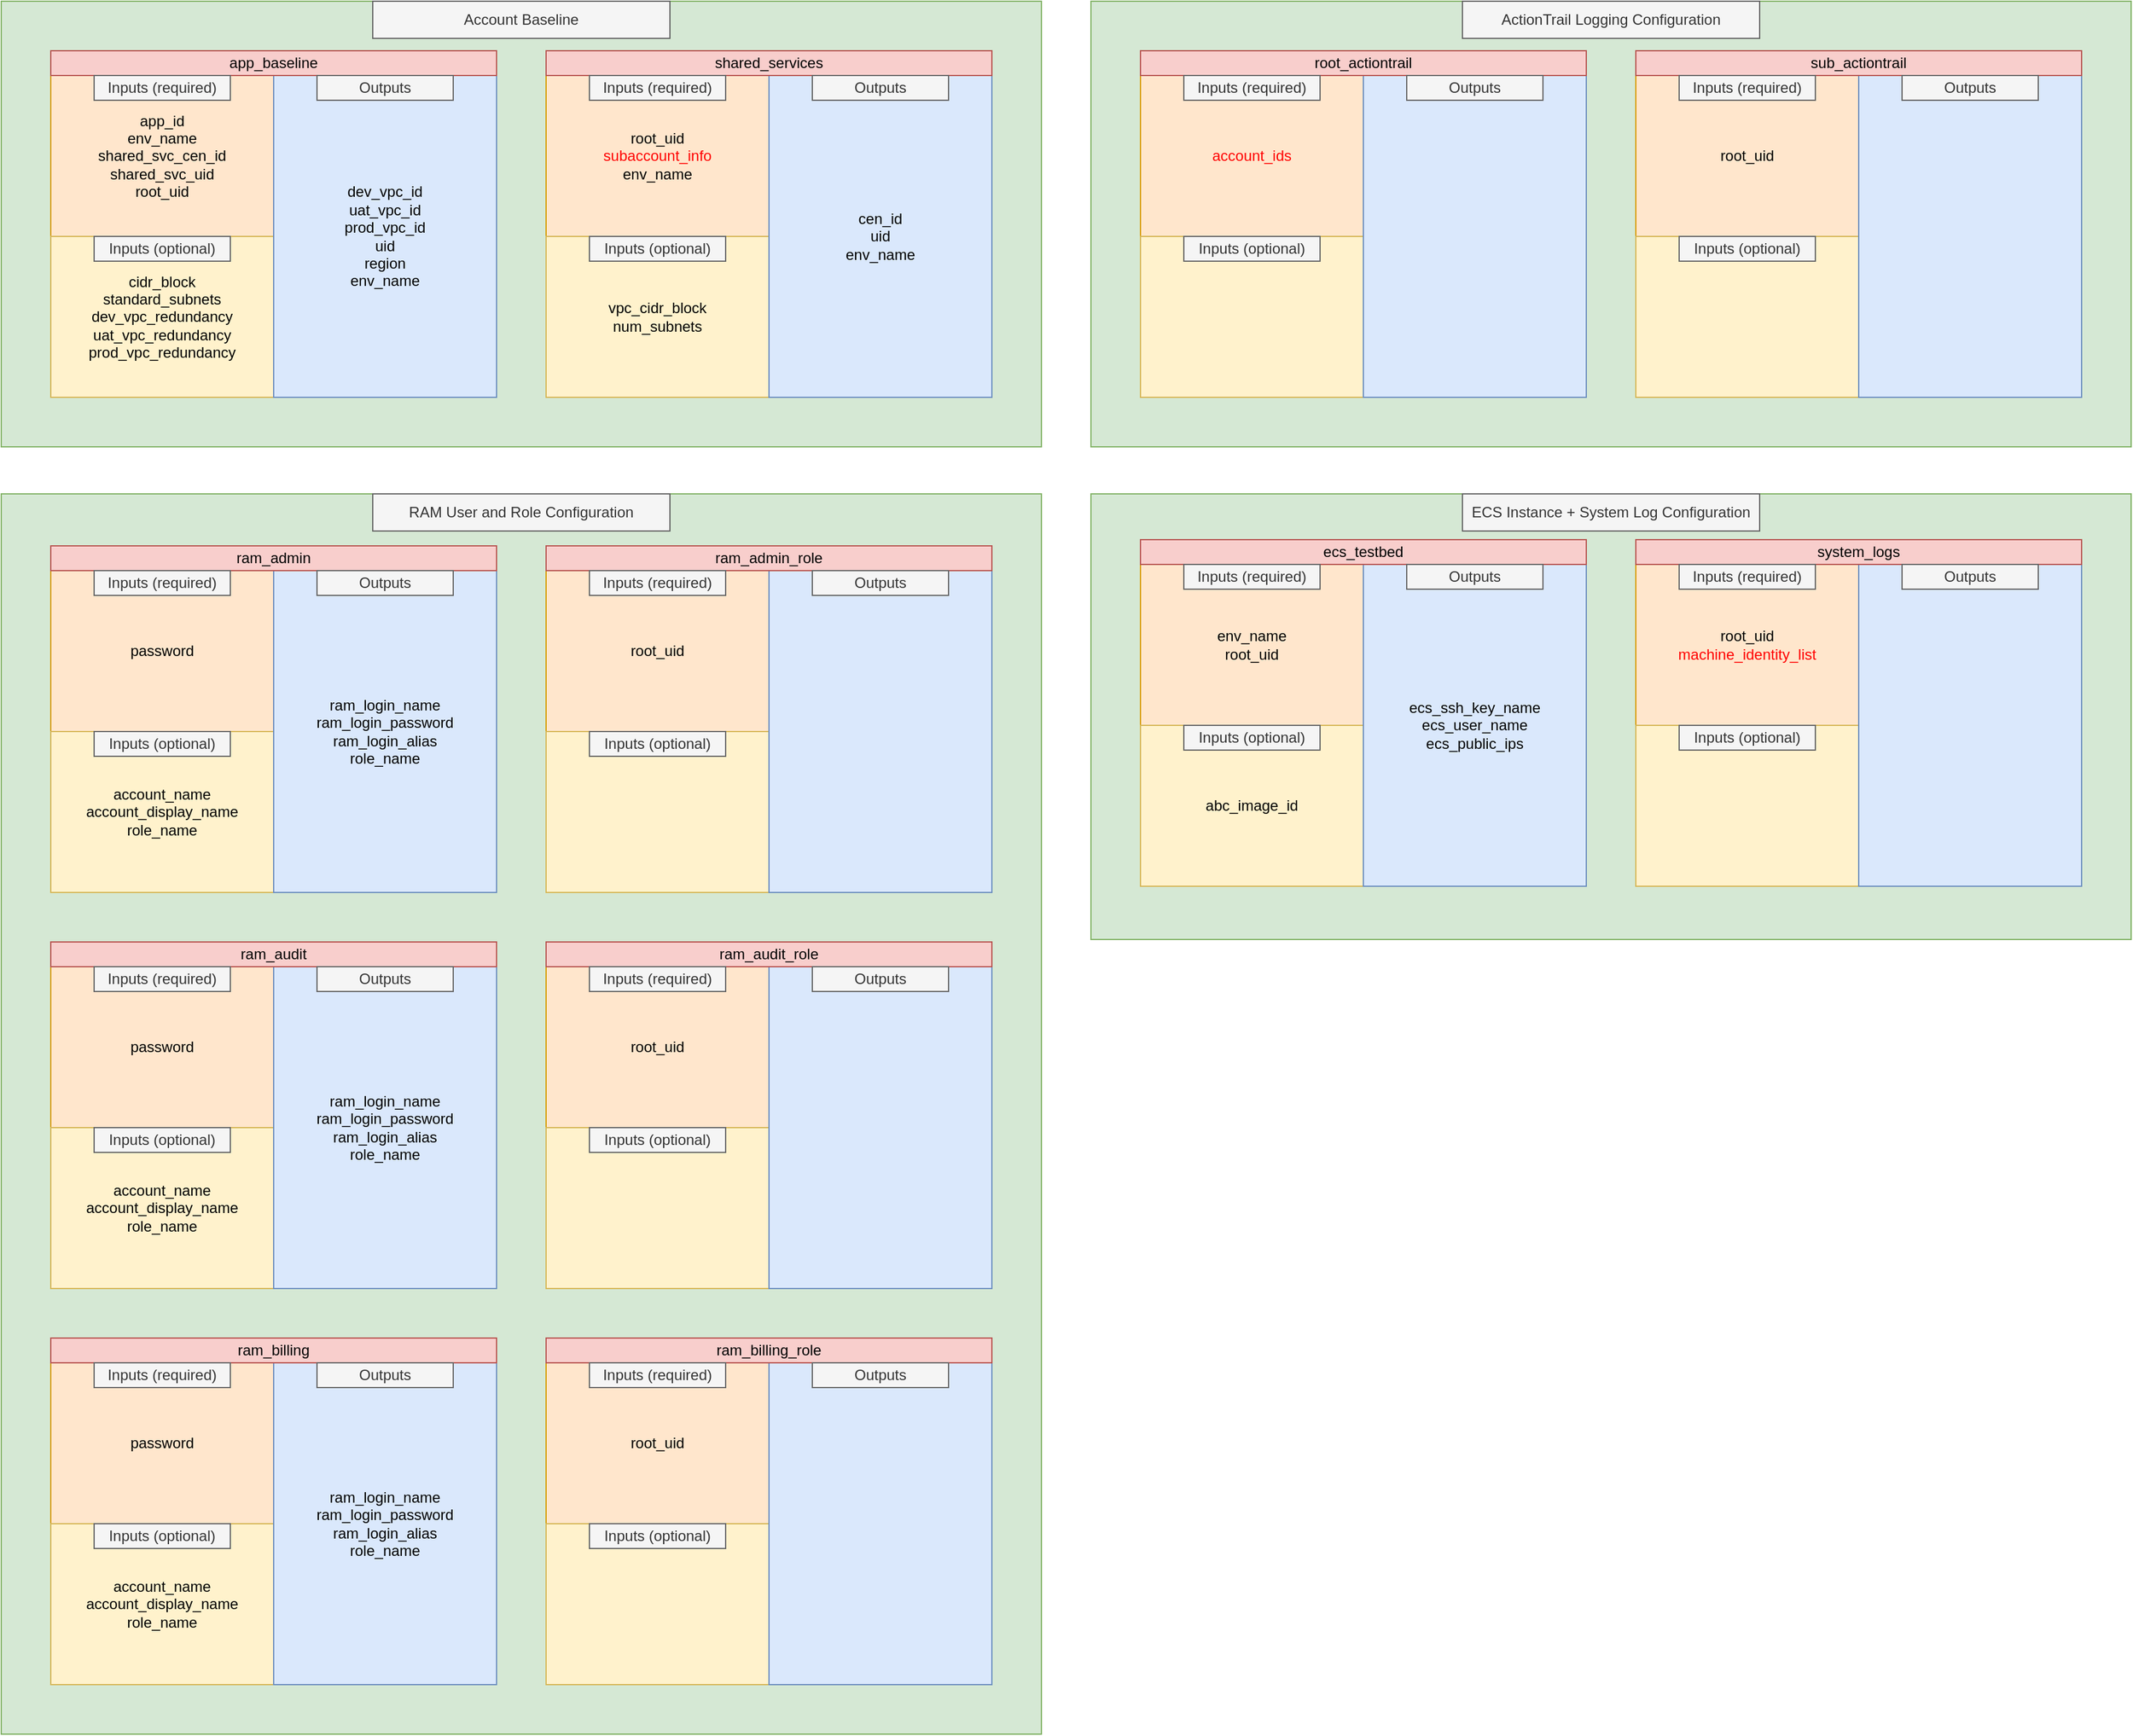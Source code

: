 <mxfile version="12.6.1" type="device"><diagram id="WderzI0OyaG4_k2JJtt3" name="Page-1"><mxGraphModel dx="946" dy="1633" grid="1" gridSize="10" guides="1" tooltips="1" connect="1" arrows="1" fold="1" page="1" pageScale="1" pageWidth="850" pageHeight="1100" math="0" shadow="0"><root><mxCell id="0"/><mxCell id="1" parent="0"/><mxCell id="G3HC4TrlHfxONSPc3x1f-86" value="" style="rounded=0;whiteSpace=wrap;html=1;shadow=0;comic=0;strokeWidth=1;fillColor=#d5e8d4;strokeColor=#82b366;" vertex="1" parent="1"><mxGeometry x="880" y="318" width="840" height="360" as="geometry"/></mxCell><mxCell id="G3HC4TrlHfxONSPc3x1f-84" value="" style="rounded=0;whiteSpace=wrap;html=1;shadow=0;comic=0;strokeWidth=1;fillColor=#d5e8d4;strokeColor=#82b366;" vertex="1" parent="1"><mxGeometry x="880" y="-80" width="840" height="360" as="geometry"/></mxCell><mxCell id="G3HC4TrlHfxONSPc3x1f-85" value="ActionTrail Logging Configuration" style="rounded=0;whiteSpace=wrap;html=1;shadow=0;comic=0;strokeWidth=1;fillColor=#f5f5f5;strokeColor=#666666;fontColor=#333333;" vertex="1" parent="1"><mxGeometry x="1180" y="-80" width="240" height="30" as="geometry"/></mxCell><mxCell id="G3HC4TrlHfxONSPc3x1f-60" value="" style="rounded=0;whiteSpace=wrap;html=1;shadow=0;comic=0;strokeWidth=1;fillColor=#d5e8d4;strokeColor=#82b366;" vertex="1" parent="1"><mxGeometry y="318" width="840" height="1002" as="geometry"/></mxCell><mxCell id="G3HC4TrlHfxONSPc3x1f-59" value="" style="rounded=0;whiteSpace=wrap;html=1;shadow=0;comic=0;strokeWidth=1;fillColor=#d5e8d4;strokeColor=#82b366;" vertex="1" parent="1"><mxGeometry y="-80" width="840" height="360" as="geometry"/></mxCell><mxCell id="G3HC4TrlHfxONSPc3x1f-1" value="app_id&lt;br&gt;env_name&lt;br&gt;shared_svc_cen_id&lt;br&gt;shared_svc_uid&lt;br&gt;root_uid" style="rounded=0;whiteSpace=wrap;html=1;fillColor=#ffe6cc;strokeColor=#d79b00;strokeWidth=1;" vertex="1" parent="1"><mxGeometry x="40" y="-20" width="180" height="130" as="geometry"/></mxCell><mxCell id="G3HC4TrlHfxONSPc3x1f-3" value="cidr_block&lt;br&gt;standard_subnets&lt;br&gt;&lt;div&gt;dev_vpc_redundancy&lt;/div&gt;&lt;div&gt;uat_vpc_redundancy&lt;/div&gt;&lt;div&gt;prod_vpc_redundancy&lt;/div&gt;" style="rounded=0;whiteSpace=wrap;html=1;fillColor=#fff2cc;strokeColor=#d6b656;strokeWidth=1;" vertex="1" parent="1"><mxGeometry x="40" y="110" width="180" height="130" as="geometry"/></mxCell><mxCell id="G3HC4TrlHfxONSPc3x1f-6" value="dev_vpc_id&lt;br&gt;uat_vpc_id&lt;br&gt;prod_vpc_id&lt;br&gt;uid&lt;br&gt;region&lt;br&gt;env_name" style="rounded=0;whiteSpace=wrap;html=1;strokeWidth=1;fillColor=#dae8fc;strokeColor=#6c8ebf;" vertex="1" parent="1"><mxGeometry x="220" y="-20" width="180" height="260" as="geometry"/></mxCell><mxCell id="G3HC4TrlHfxONSPc3x1f-8" value="app_baseline" style="rounded=0;whiteSpace=wrap;html=1;shadow=0;comic=0;strokeWidth=1;fillColor=#f8cecc;strokeColor=#b85450;" vertex="1" parent="1"><mxGeometry x="40" y="-40" width="360" height="20" as="geometry"/></mxCell><mxCell id="G3HC4TrlHfxONSPc3x1f-2" value="Inputs (required)" style="text;html=1;strokeColor=#666666;fillColor=#f5f5f5;align=center;verticalAlign=middle;whiteSpace=wrap;rounded=0;fontColor=#333333;" vertex="1" parent="1"><mxGeometry x="75" y="-20" width="110" height="20" as="geometry"/></mxCell><mxCell id="G3HC4TrlHfxONSPc3x1f-4" value="Inputs (optional)" style="text;html=1;strokeColor=#666666;fillColor=#f5f5f5;align=center;verticalAlign=middle;whiteSpace=wrap;rounded=0;fontColor=#333333;" vertex="1" parent="1"><mxGeometry x="75" y="110" width="110" height="20" as="geometry"/></mxCell><mxCell id="G3HC4TrlHfxONSPc3x1f-7" value="Outputs" style="text;html=1;strokeColor=#666666;fillColor=#f5f5f5;align=center;verticalAlign=middle;whiteSpace=wrap;rounded=0;fontColor=#333333;" vertex="1" parent="1"><mxGeometry x="255" y="-20" width="110" height="20" as="geometry"/></mxCell><mxCell id="G3HC4TrlHfxONSPc3x1f-9" value="&lt;div&gt;env_name&lt;/div&gt;&lt;div&gt;root_uid&lt;/div&gt;" style="rounded=0;whiteSpace=wrap;html=1;fillColor=#ffe6cc;strokeColor=#d79b00;strokeWidth=1;" vertex="1" parent="1"><mxGeometry x="920" y="375" width="180" height="130" as="geometry"/></mxCell><mxCell id="G3HC4TrlHfxONSPc3x1f-10" value="abc_image_id" style="rounded=0;whiteSpace=wrap;html=1;fillColor=#fff2cc;strokeColor=#d6b656;strokeWidth=1;" vertex="1" parent="1"><mxGeometry x="920" y="505" width="180" height="130" as="geometry"/></mxCell><mxCell id="G3HC4TrlHfxONSPc3x1f-11" value="&lt;div&gt;ecs_ssh_key_name&lt;/div&gt;&lt;div&gt;ecs_user_name&lt;/div&gt;&lt;div&gt;ecs_public_ips&lt;/div&gt;" style="rounded=0;whiteSpace=wrap;html=1;strokeWidth=1;fillColor=#dae8fc;strokeColor=#6c8ebf;" vertex="1" parent="1"><mxGeometry x="1100" y="375" width="180" height="260" as="geometry"/></mxCell><mxCell id="G3HC4TrlHfxONSPc3x1f-12" value="ecs_testbed" style="rounded=0;whiteSpace=wrap;html=1;shadow=0;comic=0;strokeWidth=1;fillColor=#f8cecc;strokeColor=#b85450;" vertex="1" parent="1"><mxGeometry x="920" y="355" width="360" height="20" as="geometry"/></mxCell><mxCell id="G3HC4TrlHfxONSPc3x1f-13" value="Inputs (required)" style="text;html=1;strokeColor=#666666;fillColor=#f5f5f5;align=center;verticalAlign=middle;whiteSpace=wrap;rounded=0;fontColor=#333333;" vertex="1" parent="1"><mxGeometry x="955" y="375" width="110" height="20" as="geometry"/></mxCell><mxCell id="G3HC4TrlHfxONSPc3x1f-14" value="Inputs (optional)" style="text;html=1;strokeColor=#666666;fillColor=#f5f5f5;align=center;verticalAlign=middle;whiteSpace=wrap;rounded=0;fontColor=#333333;" vertex="1" parent="1"><mxGeometry x="955" y="505" width="110" height="20" as="geometry"/></mxCell><mxCell id="G3HC4TrlHfxONSPc3x1f-15" value="Outputs" style="text;html=1;strokeColor=#666666;fillColor=#f5f5f5;align=center;verticalAlign=middle;whiteSpace=wrap;rounded=0;fontColor=#333333;" vertex="1" parent="1"><mxGeometry x="1135" y="375" width="110" height="20" as="geometry"/></mxCell><mxCell id="G3HC4TrlHfxONSPc3x1f-17" value="password" style="rounded=0;whiteSpace=wrap;html=1;fillColor=#ffe6cc;strokeColor=#d79b00;strokeWidth=1;" vertex="1" parent="1"><mxGeometry x="40" y="380" width="180" height="130" as="geometry"/></mxCell><mxCell id="G3HC4TrlHfxONSPc3x1f-18" value="&lt;div&gt;account_name&lt;/div&gt;&lt;div&gt;account_display_name&lt;/div&gt;&lt;div&gt;role_name&lt;/div&gt;" style="rounded=0;whiteSpace=wrap;html=1;fillColor=#fff2cc;strokeColor=#d6b656;strokeWidth=1;" vertex="1" parent="1"><mxGeometry x="40" y="510" width="180" height="130" as="geometry"/></mxCell><mxCell id="G3HC4TrlHfxONSPc3x1f-19" value="&lt;div&gt;ram_login_name&lt;/div&gt;&lt;div&gt;ram_login_password&lt;/div&gt;&lt;div&gt;ram_login_alias&lt;/div&gt;&lt;div&gt;role_name&lt;/div&gt;" style="rounded=0;whiteSpace=wrap;html=1;strokeWidth=1;fillColor=#dae8fc;strokeColor=#6c8ebf;" vertex="1" parent="1"><mxGeometry x="220" y="380" width="180" height="260" as="geometry"/></mxCell><mxCell id="G3HC4TrlHfxONSPc3x1f-20" value="ram_admin" style="rounded=0;whiteSpace=wrap;html=1;shadow=0;comic=0;strokeWidth=1;fillColor=#f8cecc;strokeColor=#b85450;" vertex="1" parent="1"><mxGeometry x="40" y="360" width="360" height="20" as="geometry"/></mxCell><mxCell id="G3HC4TrlHfxONSPc3x1f-21" value="Inputs (required)" style="text;html=1;strokeColor=#666666;fillColor=#f5f5f5;align=center;verticalAlign=middle;whiteSpace=wrap;rounded=0;fontColor=#333333;" vertex="1" parent="1"><mxGeometry x="75" y="380" width="110" height="20" as="geometry"/></mxCell><mxCell id="G3HC4TrlHfxONSPc3x1f-22" value="Inputs (optional)" style="text;html=1;strokeColor=#666666;fillColor=#f5f5f5;align=center;verticalAlign=middle;whiteSpace=wrap;rounded=0;fontColor=#333333;" vertex="1" parent="1"><mxGeometry x="75" y="510" width="110" height="20" as="geometry"/></mxCell><mxCell id="G3HC4TrlHfxONSPc3x1f-23" value="Outputs" style="text;html=1;strokeColor=#666666;fillColor=#f5f5f5;align=center;verticalAlign=middle;whiteSpace=wrap;rounded=0;fontColor=#333333;" vertex="1" parent="1"><mxGeometry x="255" y="380" width="110" height="20" as="geometry"/></mxCell><mxCell id="G3HC4TrlHfxONSPc3x1f-24" value="root_uid" style="rounded=0;whiteSpace=wrap;html=1;fillColor=#ffe6cc;strokeColor=#d79b00;strokeWidth=1;" vertex="1" parent="1"><mxGeometry x="440" y="380" width="180" height="130" as="geometry"/></mxCell><mxCell id="G3HC4TrlHfxONSPc3x1f-25" value="" style="rounded=0;whiteSpace=wrap;html=1;fillColor=#fff2cc;strokeColor=#d6b656;strokeWidth=1;" vertex="1" parent="1"><mxGeometry x="440" y="510" width="180" height="130" as="geometry"/></mxCell><mxCell id="G3HC4TrlHfxONSPc3x1f-26" value="" style="rounded=0;whiteSpace=wrap;html=1;strokeWidth=1;fillColor=#dae8fc;strokeColor=#6c8ebf;" vertex="1" parent="1"><mxGeometry x="620" y="380" width="180" height="260" as="geometry"/></mxCell><mxCell id="G3HC4TrlHfxONSPc3x1f-27" value="ram_admin_role" style="rounded=0;whiteSpace=wrap;html=1;shadow=0;comic=0;strokeWidth=1;fillColor=#f8cecc;strokeColor=#b85450;" vertex="1" parent="1"><mxGeometry x="440" y="360" width="360" height="20" as="geometry"/></mxCell><mxCell id="G3HC4TrlHfxONSPc3x1f-28" value="Inputs (required)" style="text;html=1;strokeColor=#666666;fillColor=#f5f5f5;align=center;verticalAlign=middle;whiteSpace=wrap;rounded=0;fontColor=#333333;" vertex="1" parent="1"><mxGeometry x="475" y="380" width="110" height="20" as="geometry"/></mxCell><mxCell id="G3HC4TrlHfxONSPc3x1f-29" value="Inputs (optional)" style="text;html=1;strokeColor=#666666;fillColor=#f5f5f5;align=center;verticalAlign=middle;whiteSpace=wrap;rounded=0;fontColor=#333333;" vertex="1" parent="1"><mxGeometry x="475" y="510" width="110" height="20" as="geometry"/></mxCell><mxCell id="G3HC4TrlHfxONSPc3x1f-30" value="Outputs" style="text;html=1;strokeColor=#666666;fillColor=#f5f5f5;align=center;verticalAlign=middle;whiteSpace=wrap;rounded=0;fontColor=#333333;" vertex="1" parent="1"><mxGeometry x="655" y="380" width="110" height="20" as="geometry"/></mxCell><mxCell id="G3HC4TrlHfxONSPc3x1f-31" value="password" style="rounded=0;whiteSpace=wrap;html=1;fillColor=#ffe6cc;strokeColor=#d79b00;strokeWidth=1;" vertex="1" parent="1"><mxGeometry x="40" y="700" width="180" height="130" as="geometry"/></mxCell><mxCell id="G3HC4TrlHfxONSPc3x1f-32" value="&lt;div&gt;account_name&lt;/div&gt;&lt;div&gt;account_display_name&lt;/div&gt;&lt;div&gt;role_name&lt;/div&gt;" style="rounded=0;whiteSpace=wrap;html=1;fillColor=#fff2cc;strokeColor=#d6b656;strokeWidth=1;" vertex="1" parent="1"><mxGeometry x="40" y="830" width="180" height="130" as="geometry"/></mxCell><mxCell id="G3HC4TrlHfxONSPc3x1f-33" value="&lt;div&gt;ram_login_name&lt;/div&gt;&lt;div&gt;ram_login_password&lt;/div&gt;&lt;div&gt;ram_login_alias&lt;/div&gt;&lt;div&gt;role_name&lt;/div&gt;" style="rounded=0;whiteSpace=wrap;html=1;strokeWidth=1;fillColor=#dae8fc;strokeColor=#6c8ebf;" vertex="1" parent="1"><mxGeometry x="220" y="700" width="180" height="260" as="geometry"/></mxCell><mxCell id="G3HC4TrlHfxONSPc3x1f-34" value="ram_audit" style="rounded=0;whiteSpace=wrap;html=1;shadow=0;comic=0;strokeWidth=1;fillColor=#f8cecc;strokeColor=#b85450;" vertex="1" parent="1"><mxGeometry x="40" y="680" width="360" height="20" as="geometry"/></mxCell><mxCell id="G3HC4TrlHfxONSPc3x1f-35" value="Inputs (required)" style="text;html=1;strokeColor=#666666;fillColor=#f5f5f5;align=center;verticalAlign=middle;whiteSpace=wrap;rounded=0;fontColor=#333333;" vertex="1" parent="1"><mxGeometry x="75" y="700" width="110" height="20" as="geometry"/></mxCell><mxCell id="G3HC4TrlHfxONSPc3x1f-36" value="Inputs (optional)" style="text;html=1;strokeColor=#666666;fillColor=#f5f5f5;align=center;verticalAlign=middle;whiteSpace=wrap;rounded=0;fontColor=#333333;" vertex="1" parent="1"><mxGeometry x="75" y="830" width="110" height="20" as="geometry"/></mxCell><mxCell id="G3HC4TrlHfxONSPc3x1f-37" value="Outputs" style="text;html=1;strokeColor=#666666;fillColor=#f5f5f5;align=center;verticalAlign=middle;whiteSpace=wrap;rounded=0;fontColor=#333333;" vertex="1" parent="1"><mxGeometry x="255" y="700" width="110" height="20" as="geometry"/></mxCell><mxCell id="G3HC4TrlHfxONSPc3x1f-38" value="root_uid" style="rounded=0;whiteSpace=wrap;html=1;fillColor=#ffe6cc;strokeColor=#d79b00;strokeWidth=1;" vertex="1" parent="1"><mxGeometry x="440" y="700" width="180" height="130" as="geometry"/></mxCell><mxCell id="G3HC4TrlHfxONSPc3x1f-39" value="" style="rounded=0;whiteSpace=wrap;html=1;fillColor=#fff2cc;strokeColor=#d6b656;strokeWidth=1;" vertex="1" parent="1"><mxGeometry x="440" y="830" width="180" height="130" as="geometry"/></mxCell><mxCell id="G3HC4TrlHfxONSPc3x1f-40" value="" style="rounded=0;whiteSpace=wrap;html=1;strokeWidth=1;fillColor=#dae8fc;strokeColor=#6c8ebf;" vertex="1" parent="1"><mxGeometry x="620" y="700" width="180" height="260" as="geometry"/></mxCell><mxCell id="G3HC4TrlHfxONSPc3x1f-41" value="ram_audit_role" style="rounded=0;whiteSpace=wrap;html=1;shadow=0;comic=0;strokeWidth=1;fillColor=#f8cecc;strokeColor=#b85450;" vertex="1" parent="1"><mxGeometry x="440" y="680" width="360" height="20" as="geometry"/></mxCell><mxCell id="G3HC4TrlHfxONSPc3x1f-42" value="Inputs (required)" style="text;html=1;strokeColor=#666666;fillColor=#f5f5f5;align=center;verticalAlign=middle;whiteSpace=wrap;rounded=0;fontColor=#333333;" vertex="1" parent="1"><mxGeometry x="475" y="700" width="110" height="20" as="geometry"/></mxCell><mxCell id="G3HC4TrlHfxONSPc3x1f-43" value="Inputs (optional)" style="text;html=1;strokeColor=#666666;fillColor=#f5f5f5;align=center;verticalAlign=middle;whiteSpace=wrap;rounded=0;fontColor=#333333;" vertex="1" parent="1"><mxGeometry x="475" y="830" width="110" height="20" as="geometry"/></mxCell><mxCell id="G3HC4TrlHfxONSPc3x1f-44" value="Outputs" style="text;html=1;strokeColor=#666666;fillColor=#f5f5f5;align=center;verticalAlign=middle;whiteSpace=wrap;rounded=0;fontColor=#333333;" vertex="1" parent="1"><mxGeometry x="655" y="700" width="110" height="20" as="geometry"/></mxCell><mxCell id="G3HC4TrlHfxONSPc3x1f-45" value="password" style="rounded=0;whiteSpace=wrap;html=1;fillColor=#ffe6cc;strokeColor=#d79b00;strokeWidth=1;" vertex="1" parent="1"><mxGeometry x="40" y="1020" width="180" height="130" as="geometry"/></mxCell><mxCell id="G3HC4TrlHfxONSPc3x1f-46" value="&lt;div&gt;account_name&lt;/div&gt;&lt;div&gt;account_display_name&lt;/div&gt;&lt;div&gt;role_name&lt;/div&gt;" style="rounded=0;whiteSpace=wrap;html=1;fillColor=#fff2cc;strokeColor=#d6b656;strokeWidth=1;" vertex="1" parent="1"><mxGeometry x="40" y="1150" width="180" height="130" as="geometry"/></mxCell><mxCell id="G3HC4TrlHfxONSPc3x1f-47" value="&lt;div&gt;ram_login_name&lt;/div&gt;&lt;div&gt;ram_login_password&lt;/div&gt;&lt;div&gt;ram_login_alias&lt;/div&gt;&lt;div&gt;role_name&lt;/div&gt;" style="rounded=0;whiteSpace=wrap;html=1;strokeWidth=1;fillColor=#dae8fc;strokeColor=#6c8ebf;" vertex="1" parent="1"><mxGeometry x="220" y="1020" width="180" height="260" as="geometry"/></mxCell><mxCell id="G3HC4TrlHfxONSPc3x1f-48" value="ram_billing" style="rounded=0;whiteSpace=wrap;html=1;shadow=0;comic=0;strokeWidth=1;fillColor=#f8cecc;strokeColor=#b85450;" vertex="1" parent="1"><mxGeometry x="40" y="1000" width="360" height="20" as="geometry"/></mxCell><mxCell id="G3HC4TrlHfxONSPc3x1f-49" value="Inputs (required)" style="text;html=1;strokeColor=#666666;fillColor=#f5f5f5;align=center;verticalAlign=middle;whiteSpace=wrap;rounded=0;fontColor=#333333;" vertex="1" parent="1"><mxGeometry x="75" y="1020" width="110" height="20" as="geometry"/></mxCell><mxCell id="G3HC4TrlHfxONSPc3x1f-50" value="Inputs (optional)" style="text;html=1;strokeColor=#666666;fillColor=#f5f5f5;align=center;verticalAlign=middle;whiteSpace=wrap;rounded=0;fontColor=#333333;" vertex="1" parent="1"><mxGeometry x="75" y="1150" width="110" height="20" as="geometry"/></mxCell><mxCell id="G3HC4TrlHfxONSPc3x1f-51" value="Outputs" style="text;html=1;strokeColor=#666666;fillColor=#f5f5f5;align=center;verticalAlign=middle;whiteSpace=wrap;rounded=0;fontColor=#333333;" vertex="1" parent="1"><mxGeometry x="255" y="1020" width="110" height="20" as="geometry"/></mxCell><mxCell id="G3HC4TrlHfxONSPc3x1f-52" value="root_uid" style="rounded=0;whiteSpace=wrap;html=1;fillColor=#ffe6cc;strokeColor=#d79b00;strokeWidth=1;" vertex="1" parent="1"><mxGeometry x="440" y="1020" width="180" height="130" as="geometry"/></mxCell><mxCell id="G3HC4TrlHfxONSPc3x1f-53" value="" style="rounded=0;whiteSpace=wrap;html=1;fillColor=#fff2cc;strokeColor=#d6b656;strokeWidth=1;" vertex="1" parent="1"><mxGeometry x="440" y="1150" width="180" height="130" as="geometry"/></mxCell><mxCell id="G3HC4TrlHfxONSPc3x1f-54" value="" style="rounded=0;whiteSpace=wrap;html=1;strokeWidth=1;fillColor=#dae8fc;strokeColor=#6c8ebf;" vertex="1" parent="1"><mxGeometry x="620" y="1020" width="180" height="260" as="geometry"/></mxCell><mxCell id="G3HC4TrlHfxONSPc3x1f-55" value="ram_billing_role" style="rounded=0;whiteSpace=wrap;html=1;shadow=0;comic=0;strokeWidth=1;fillColor=#f8cecc;strokeColor=#b85450;" vertex="1" parent="1"><mxGeometry x="440" y="1000" width="360" height="20" as="geometry"/></mxCell><mxCell id="G3HC4TrlHfxONSPc3x1f-56" value="Inputs (required)" style="text;html=1;strokeColor=#666666;fillColor=#f5f5f5;align=center;verticalAlign=middle;whiteSpace=wrap;rounded=0;fontColor=#333333;" vertex="1" parent="1"><mxGeometry x="475" y="1020" width="110" height="20" as="geometry"/></mxCell><mxCell id="G3HC4TrlHfxONSPc3x1f-57" value="Inputs (optional)" style="text;html=1;strokeColor=#666666;fillColor=#f5f5f5;align=center;verticalAlign=middle;whiteSpace=wrap;rounded=0;fontColor=#333333;" vertex="1" parent="1"><mxGeometry x="475" y="1150" width="110" height="20" as="geometry"/></mxCell><mxCell id="G3HC4TrlHfxONSPc3x1f-58" value="Outputs" style="text;html=1;strokeColor=#666666;fillColor=#f5f5f5;align=center;verticalAlign=middle;whiteSpace=wrap;rounded=0;fontColor=#333333;" vertex="1" parent="1"><mxGeometry x="655" y="1020" width="110" height="20" as="geometry"/></mxCell><mxCell id="G3HC4TrlHfxONSPc3x1f-61" value="RAM User and Role Configuration" style="rounded=0;whiteSpace=wrap;html=1;shadow=0;comic=0;strokeWidth=1;fillColor=#f5f5f5;strokeColor=#666666;fontColor=#333333;" vertex="1" parent="1"><mxGeometry x="300" y="318" width="240" height="30" as="geometry"/></mxCell><mxCell id="G3HC4TrlHfxONSPc3x1f-62" value="Account Baseline" style="rounded=0;whiteSpace=wrap;html=1;shadow=0;comic=0;strokeWidth=1;fillColor=#f5f5f5;strokeColor=#666666;fontColor=#333333;" vertex="1" parent="1"><mxGeometry x="300" y="-80" width="240" height="30" as="geometry"/></mxCell><mxCell id="G3HC4TrlHfxONSPc3x1f-63" value="&lt;div&gt;root_uid&lt;/div&gt;&lt;div&gt;&lt;font color=&quot;#ff0000&quot;&gt;subaccount_info&lt;/font&gt;&lt;/div&gt;&lt;div&gt;env_name&lt;/div&gt;" style="rounded=0;whiteSpace=wrap;html=1;fillColor=#ffe6cc;strokeColor=#d79b00;strokeWidth=1;" vertex="1" parent="1"><mxGeometry x="440" y="-20" width="180" height="130" as="geometry"/></mxCell><mxCell id="G3HC4TrlHfxONSPc3x1f-64" value="&lt;div&gt;vpc_cidr_block&lt;/div&gt;&lt;div&gt;num_subnets&lt;/div&gt;" style="rounded=0;whiteSpace=wrap;html=1;fillColor=#fff2cc;strokeColor=#d6b656;strokeWidth=1;" vertex="1" parent="1"><mxGeometry x="440" y="110" width="180" height="130" as="geometry"/></mxCell><mxCell id="G3HC4TrlHfxONSPc3x1f-65" value="&lt;div&gt;cen_id&lt;/div&gt;&lt;div&gt;uid&lt;/div&gt;&lt;div&gt;env_name&lt;/div&gt;" style="rounded=0;whiteSpace=wrap;html=1;strokeWidth=1;fillColor=#dae8fc;strokeColor=#6c8ebf;" vertex="1" parent="1"><mxGeometry x="620" y="-20" width="180" height="260" as="geometry"/></mxCell><mxCell id="G3HC4TrlHfxONSPc3x1f-66" value="shared_services" style="rounded=0;whiteSpace=wrap;html=1;shadow=0;comic=0;strokeWidth=1;fillColor=#f8cecc;strokeColor=#b85450;" vertex="1" parent="1"><mxGeometry x="440" y="-40" width="360" height="20" as="geometry"/></mxCell><mxCell id="G3HC4TrlHfxONSPc3x1f-67" value="Inputs (required)" style="text;html=1;strokeColor=#666666;fillColor=#f5f5f5;align=center;verticalAlign=middle;whiteSpace=wrap;rounded=0;fontColor=#333333;" vertex="1" parent="1"><mxGeometry x="475" y="-20" width="110" height="20" as="geometry"/></mxCell><mxCell id="G3HC4TrlHfxONSPc3x1f-68" value="Inputs (optional)" style="text;html=1;strokeColor=#666666;fillColor=#f5f5f5;align=center;verticalAlign=middle;whiteSpace=wrap;rounded=0;fontColor=#333333;" vertex="1" parent="1"><mxGeometry x="475" y="110" width="110" height="20" as="geometry"/></mxCell><mxCell id="G3HC4TrlHfxONSPc3x1f-69" value="Outputs" style="text;html=1;strokeColor=#666666;fillColor=#f5f5f5;align=center;verticalAlign=middle;whiteSpace=wrap;rounded=0;fontColor=#333333;" vertex="1" parent="1"><mxGeometry x="655" y="-20" width="110" height="20" as="geometry"/></mxCell><mxCell id="G3HC4TrlHfxONSPc3x1f-70" value="&lt;font color=&quot;#ff0000&quot;&gt;account_ids&lt;/font&gt;" style="rounded=0;whiteSpace=wrap;html=1;fillColor=#ffe6cc;strokeColor=#d79b00;strokeWidth=1;" vertex="1" parent="1"><mxGeometry x="920" y="-20" width="180" height="130" as="geometry"/></mxCell><mxCell id="G3HC4TrlHfxONSPc3x1f-71" value="" style="rounded=0;whiteSpace=wrap;html=1;fillColor=#fff2cc;strokeColor=#d6b656;strokeWidth=1;" vertex="1" parent="1"><mxGeometry x="920" y="110" width="180" height="130" as="geometry"/></mxCell><mxCell id="G3HC4TrlHfxONSPc3x1f-72" value="" style="rounded=0;whiteSpace=wrap;html=1;strokeWidth=1;fillColor=#dae8fc;strokeColor=#6c8ebf;" vertex="1" parent="1"><mxGeometry x="1100" y="-20" width="180" height="260" as="geometry"/></mxCell><mxCell id="G3HC4TrlHfxONSPc3x1f-73" value="root_actiontrail" style="rounded=0;whiteSpace=wrap;html=1;shadow=0;comic=0;strokeWidth=1;fillColor=#f8cecc;strokeColor=#b85450;" vertex="1" parent="1"><mxGeometry x="920" y="-40" width="360" height="20" as="geometry"/></mxCell><mxCell id="G3HC4TrlHfxONSPc3x1f-74" value="Inputs (required)" style="text;html=1;strokeColor=#666666;fillColor=#f5f5f5;align=center;verticalAlign=middle;whiteSpace=wrap;rounded=0;fontColor=#333333;" vertex="1" parent="1"><mxGeometry x="955" y="-20" width="110" height="20" as="geometry"/></mxCell><mxCell id="G3HC4TrlHfxONSPc3x1f-75" value="Inputs (optional)" style="text;html=1;strokeColor=#666666;fillColor=#f5f5f5;align=center;verticalAlign=middle;whiteSpace=wrap;rounded=0;fontColor=#333333;" vertex="1" parent="1"><mxGeometry x="955" y="110" width="110" height="20" as="geometry"/></mxCell><mxCell id="G3HC4TrlHfxONSPc3x1f-76" value="Outputs" style="text;html=1;strokeColor=#666666;fillColor=#f5f5f5;align=center;verticalAlign=middle;whiteSpace=wrap;rounded=0;fontColor=#333333;" vertex="1" parent="1"><mxGeometry x="1135" y="-20" width="110" height="20" as="geometry"/></mxCell><mxCell id="G3HC4TrlHfxONSPc3x1f-77" value="&lt;div&gt;root_uid&lt;/div&gt;" style="rounded=0;whiteSpace=wrap;html=1;fillColor=#ffe6cc;strokeColor=#d79b00;strokeWidth=1;" vertex="1" parent="1"><mxGeometry x="1320" y="-20" width="180" height="130" as="geometry"/></mxCell><mxCell id="G3HC4TrlHfxONSPc3x1f-78" value="" style="rounded=0;whiteSpace=wrap;html=1;fillColor=#fff2cc;strokeColor=#d6b656;strokeWidth=1;" vertex="1" parent="1"><mxGeometry x="1320" y="110" width="180" height="130" as="geometry"/></mxCell><mxCell id="G3HC4TrlHfxONSPc3x1f-79" value="&lt;div&gt;&lt;br&gt;&lt;/div&gt;" style="rounded=0;whiteSpace=wrap;html=1;strokeWidth=1;fillColor=#dae8fc;strokeColor=#6c8ebf;" vertex="1" parent="1"><mxGeometry x="1500" y="-20" width="180" height="260" as="geometry"/></mxCell><mxCell id="G3HC4TrlHfxONSPc3x1f-80" value="sub_actiontrail" style="rounded=0;whiteSpace=wrap;html=1;shadow=0;comic=0;strokeWidth=1;fillColor=#f8cecc;strokeColor=#b85450;" vertex="1" parent="1"><mxGeometry x="1320" y="-40" width="360" height="20" as="geometry"/></mxCell><mxCell id="G3HC4TrlHfxONSPc3x1f-81" value="Inputs (required)" style="text;html=1;strokeColor=#666666;fillColor=#f5f5f5;align=center;verticalAlign=middle;whiteSpace=wrap;rounded=0;fontColor=#333333;" vertex="1" parent="1"><mxGeometry x="1355" y="-20" width="110" height="20" as="geometry"/></mxCell><mxCell id="G3HC4TrlHfxONSPc3x1f-82" value="Inputs (optional)" style="text;html=1;strokeColor=#666666;fillColor=#f5f5f5;align=center;verticalAlign=middle;whiteSpace=wrap;rounded=0;fontColor=#333333;" vertex="1" parent="1"><mxGeometry x="1355" y="110" width="110" height="20" as="geometry"/></mxCell><mxCell id="G3HC4TrlHfxONSPc3x1f-83" value="Outputs" style="text;html=1;strokeColor=#666666;fillColor=#f5f5f5;align=center;verticalAlign=middle;whiteSpace=wrap;rounded=0;fontColor=#333333;" vertex="1" parent="1"><mxGeometry x="1535" y="-20" width="110" height="20" as="geometry"/></mxCell><mxCell id="G3HC4TrlHfxONSPc3x1f-87" value="ECS Instance + System Log Configuration" style="rounded=0;whiteSpace=wrap;html=1;shadow=0;comic=0;strokeWidth=1;fillColor=#f5f5f5;strokeColor=#666666;fontColor=#333333;" vertex="1" parent="1"><mxGeometry x="1180" y="318" width="240" height="30" as="geometry"/></mxCell><mxCell id="G3HC4TrlHfxONSPc3x1f-88" value="&lt;div&gt;root_uid&lt;/div&gt;&lt;div&gt;&lt;font color=&quot;#ff0000&quot;&gt;machine_identity_list&lt;/font&gt;&lt;/div&gt;" style="rounded=0;whiteSpace=wrap;html=1;fillColor=#ffe6cc;strokeColor=#d79b00;strokeWidth=1;" vertex="1" parent="1"><mxGeometry x="1320" y="375" width="180" height="130" as="geometry"/></mxCell><mxCell id="G3HC4TrlHfxONSPc3x1f-89" value="" style="rounded=0;whiteSpace=wrap;html=1;fillColor=#fff2cc;strokeColor=#d6b656;strokeWidth=1;" vertex="1" parent="1"><mxGeometry x="1320" y="505" width="180" height="130" as="geometry"/></mxCell><mxCell id="G3HC4TrlHfxONSPc3x1f-90" value="" style="rounded=0;whiteSpace=wrap;html=1;strokeWidth=1;fillColor=#dae8fc;strokeColor=#6c8ebf;" vertex="1" parent="1"><mxGeometry x="1500" y="375" width="180" height="260" as="geometry"/></mxCell><mxCell id="G3HC4TrlHfxONSPc3x1f-91" value="system_logs" style="rounded=0;whiteSpace=wrap;html=1;shadow=0;comic=0;strokeWidth=1;fillColor=#f8cecc;strokeColor=#b85450;" vertex="1" parent="1"><mxGeometry x="1320" y="355" width="360" height="20" as="geometry"/></mxCell><mxCell id="G3HC4TrlHfxONSPc3x1f-92" value="Inputs (required)" style="text;html=1;strokeColor=#666666;fillColor=#f5f5f5;align=center;verticalAlign=middle;whiteSpace=wrap;rounded=0;fontColor=#333333;" vertex="1" parent="1"><mxGeometry x="1355" y="375" width="110" height="20" as="geometry"/></mxCell><mxCell id="G3HC4TrlHfxONSPc3x1f-93" value="Inputs (optional)" style="text;html=1;strokeColor=#666666;fillColor=#f5f5f5;align=center;verticalAlign=middle;whiteSpace=wrap;rounded=0;fontColor=#333333;" vertex="1" parent="1"><mxGeometry x="1355" y="505" width="110" height="20" as="geometry"/></mxCell><mxCell id="G3HC4TrlHfxONSPc3x1f-94" value="Outputs" style="text;html=1;strokeColor=#666666;fillColor=#f5f5f5;align=center;verticalAlign=middle;whiteSpace=wrap;rounded=0;fontColor=#333333;" vertex="1" parent="1"><mxGeometry x="1535" y="375" width="110" height="20" as="geometry"/></mxCell></root></mxGraphModel></diagram></mxfile>